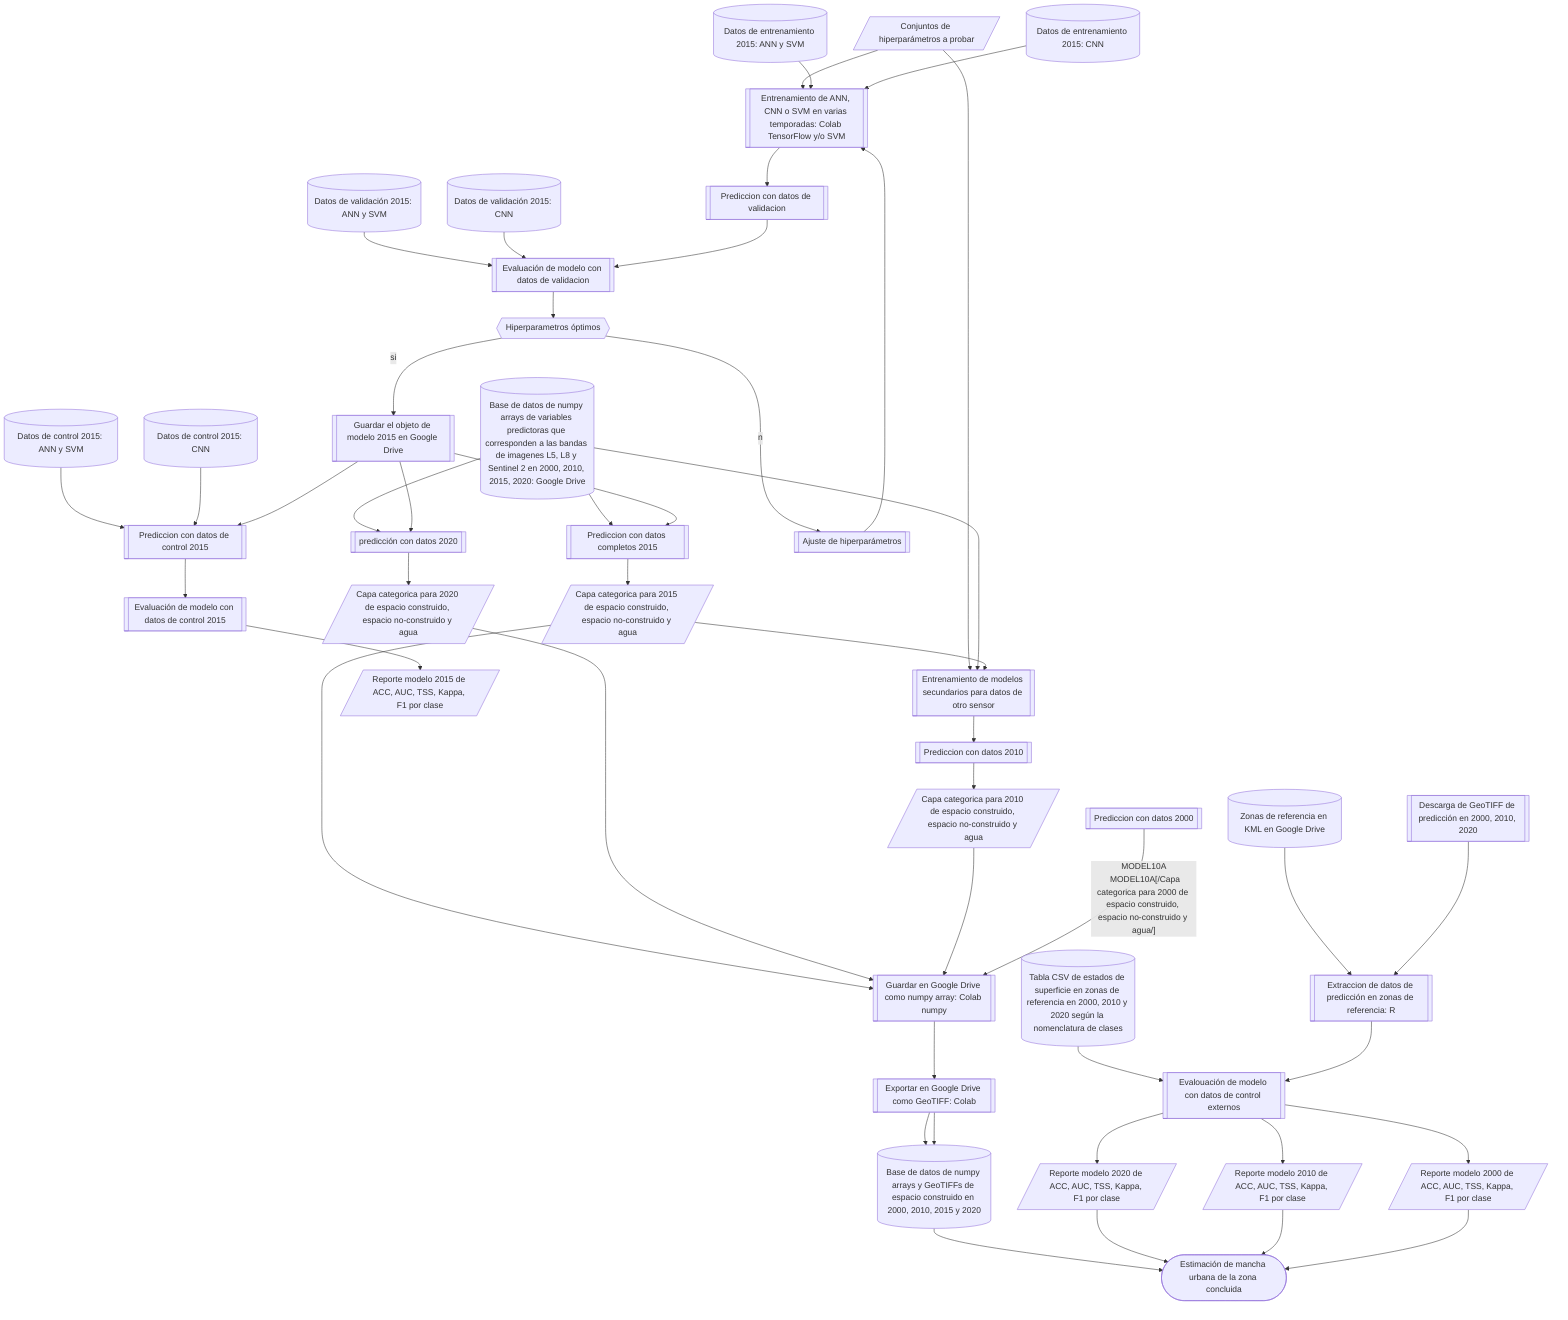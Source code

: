 flowchart TD
  H1[/Conjuntos de hiperparámetros a probar/]
  H1-->ANN1
  H1-->MODEL8

  E3A[(Base de datos de numpy arrays de variables predictoras que corresponden a las bandas de imagenes L5, L8 y Sentinel 2 en 2000, 2010, 2015, 2020: Google Drive)]
  E3A-->MODEL4
  E3A-->MODEL6
  E3A-->MODEL8
  F2A[(Datos de entrenamiento 2015: ANN y SVM)]
  F2A-->ANN1
  F2B[(Datos de validación 2015: ANN y SVM)]
  F2B-->ANN3
  F2C[(Datos de control 2015: ANN y SVM)]
  F2C-->MODEL2
  F3A[(Datos de entrenamiento 2015: CNN)]
  F3A-->ANN1
  F3B[(Datos de validación 2015: CNN)]
  F3B-->ANN3
  F3C[(Datos de control 2015: CNN)]
  F3C-->MODEL2
  B8[(Tabla CSV de estados de superficie en zonas de referencia en 2000, 2010 y 2020 según la nomenclatura de clases)]
  B8-->Z7
  B6[(Zonas de referencia en KML en Google Drive)]
  B6-->Z6

  ANN1[[Entrenamiento de ANN, CNN o SVM en varias temporadas: Colab TensorFlow y/o SVM]]-->ANN2
  ANN2[[Prediccion con datos de validacion]]-->ANN3
  ANN3[[Evaluación de modelo con datos de validacion]]-->ANN4
  ANN4{{Hiperparametros óptimos}}--si-->MODEL1
  ANN4--no-->ANN4A
  ANN4A[[Ajuste de hiperparámetros]]-->ANN1
 
  MODEL1[[Guardar el objeto de modelo 2015 en Google Drive]]-->MODEL2
  MODEL1-->MODEL4
  MODEL1-->MODEL6
  MODEL2[[Prediccion con datos de control 2015]]-->MODEL3
  MODEL3[[Evaluación de modelo con datos de control 2015]]-->MODEL3A
  MODEL3A[/Reporte modelo 2015 de ACC, AUC, TSS, Kappa, F1 por clase/]
  MODEL4[[Prediccion con datos completos 2015]]-->MODEL5
  MODEL5[/Capa categorica para 2015 de espacio construido, espacio no-construido y agua/]-->Z1
  MODEL5-->MODEL8
  MODEL6[[predicción con datos 2020]]-->MODEL6A
  MODEL6A[/Capa categorica para 2020 de espacio construido, espacio no-construido y agua/]-->Z1

  MODEL8[[Entrenamiento de modelos secundarios para datos de otro sensor]]-->MODEL9
  MODEL9[[Prediccion con datos 2010]]-->MODEL9A
  MODEL9A[/Capa categorica para 2010 de espacio construido, espacio no-construido y agua/]-->Z1
  MODEL10[[Prediccion con datos 2000]]--MODEL10A
  MODEL10A[/Capa categorica para 2000 de espacio construido, espacio no-construido y agua/]-->Z1

  Z1[[Guardar en Google Drive como numpy array: Colab numpy]]-->Z2
  Z2[[Exportar en Google Drive como GeoTIFF: Colab]]-->Z4
  Z2-->Z4
  Z4[(Base de datos de numpy arrays y GeoTIFFs de espacio construido en 2000, 2010, 2015 y 2020)]-->END

  Z5[[Descarga de GeoTIFF de predicción en 2000, 2010, 2020]]-->Z6
  Z6[[Extraccion de datos de predicción en zonas de referencia: R]]-->Z7
  Z7[[Evalouación de modelo con datos de control externos]]-->Z8A
  Z7-->Z8B
  Z7-->Z8C
  Z8A[/Reporte modelo 2020 de ACC, AUC, TSS, Kappa, F1 por clase/]-->END
  Z8B[/Reporte modelo 2010 de ACC, AUC, TSS, Kappa, F1 por clase/]-->END
  Z8C[/Reporte modelo 2000 de ACC, AUC, TSS, Kappa, F1 por clase/]-->END
  END([Estimación de mancha urbana de la zona concluida])